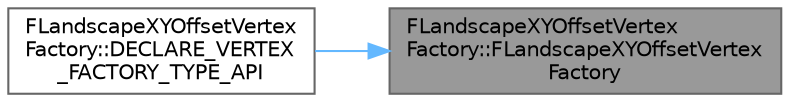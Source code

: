 digraph "FLandscapeXYOffsetVertexFactory::FLandscapeXYOffsetVertexFactory"
{
 // INTERACTIVE_SVG=YES
 // LATEX_PDF_SIZE
  bgcolor="transparent";
  edge [fontname=Helvetica,fontsize=10,labelfontname=Helvetica,labelfontsize=10];
  node [fontname=Helvetica,fontsize=10,shape=box,height=0.2,width=0.4];
  rankdir="RL";
  Node1 [id="Node000001",label="FLandscapeXYOffsetVertex\lFactory::FLandscapeXYOffsetVertex\lFactory",height=0.2,width=0.4,color="gray40", fillcolor="grey60", style="filled", fontcolor="black",tooltip=" "];
  Node1 -> Node2 [id="edge1_Node000001_Node000002",dir="back",color="steelblue1",style="solid",tooltip=" "];
  Node2 [id="Node000002",label="FLandscapeXYOffsetVertex\lFactory::DECLARE_VERTEX\l_FACTORY_TYPE_API",height=0.2,width=0.4,color="grey40", fillcolor="white", style="filled",URL="$db/ddd/classFLandscapeXYOffsetVertexFactory.html#a583ff77134c445cce49ac2fba9032805",tooltip=" "];
}
